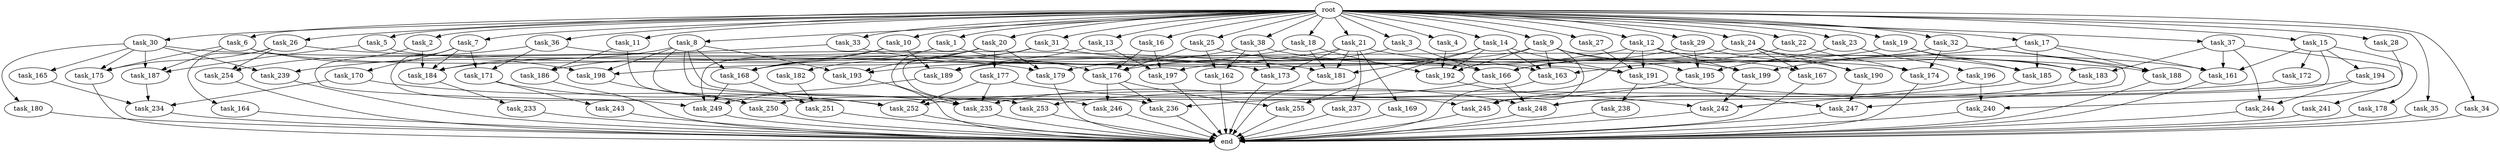 digraph G {
  root [size="0.000000"];
  task_11 [size="1024.000000"];
  task_234 [size="1460288880640.000000"];
  task_239 [size="1408749273088.000000"];
  task_233 [size="34359738368.000000"];
  task_185 [size="1185410973696.000000"];
  task_2 [size="1024.000000"];
  task_182 [size="549755813888.000000"];
  task_21 [size="1024.000000"];
  task_164 [size="77309411328.000000"];
  task_23 [size="1024.000000"];
  task_238 [size="695784701952.000000"];
  task_236 [size="1202590842880.000000"];
  task_162 [size="635655159808.000000"];
  task_33 [size="1024.000000"];
  task_176 [size="1906965479424.000000"];
  task_167 [size="214748364800.000000"];
  task_14 [size="1024.000000"];
  task_246 [size="1168231104512.000000"];
  task_178 [size="214748364800.000000"];
  task_3 [size="1024.000000"];
  task_249 [size="1382979469312.000000"];
  task_254 [size="154618822656.000000"];
  task_199 [size="944892805120.000000"];
  task_196 [size="214748364800.000000"];
  task_187 [size="1975684956160.000000"];
  task_197 [size="618475290624.000000"];
  task_250 [size="1211180777472.000000"];
  task_28 [size="1024.000000"];
  task_173 [size="601295421440.000000"];
  task_22 [size="1024.000000"];
  task_165 [size="858993459200.000000"];
  task_242 [size="1108101562368.000000"];
  task_5 [size="1024.000000"];
  task_171 [size="936302870528.000000"];
  task_179 [size="1185410973696.000000"];
  task_193 [size="1073741824000.000000"];
  task_243 [size="77309411328.000000"];
  task_183 [size="1047972020224.000000"];
  task_9 [size="1024.000000"];
  task_244 [size="455266533376.000000"];
  task_168 [size="601295421440.000000"];
  task_27 [size="1024.000000"];
  task_35 [size="1024.000000"];
  task_195 [size="1047972020224.000000"];
  task_20 [size="1024.000000"];
  task_166 [size="2052994367488.000000"];
  task_175 [size="1357209665536.000000"];
  task_37 [size="1024.000000"];
  task_245 [size="661424963584.000000"];
  task_194 [size="214748364800.000000"];
  task_169 [size="309237645312.000000"];
  task_30 [size="1024.000000"];
  task_247 [size="1279900254208.000000"];
  task_252 [size="2525440770048.000000"];
  task_186 [size="833223655424.000000"];
  task_198 [size="1039382085632.000000"];
  task_163 [size="1760936591360.000000"];
  task_172 [size="214748364800.000000"];
  task_251 [size="171798691840.000000"];
  task_188 [size="532575944704.000000"];
  task_8 [size="1024.000000"];
  task_191 [size="1760936591360.000000"];
  task_15 [size="1024.000000"];
  task_24 [size="1024.000000"];
  task_31 [size="1024.000000"];
  task_12 [size="1024.000000"];
  task_32 [size="1024.000000"];
  task_189 [size="1030792151040.000000"];
  task_255 [size="1717986918400.000000"];
  end [size="0.000000"];
  task_10 [size="1024.000000"];
  task_29 [size="1024.000000"];
  task_241 [size="420906795008.000000"];
  task_1 [size="1024.000000"];
  task_34 [size="1024.000000"];
  task_192 [size="1108101562368.000000"];
  task_4 [size="1024.000000"];
  task_13 [size="1024.000000"];
  task_36 [size="1024.000000"];
  task_170 [size="858993459200.000000"];
  task_235 [size="1520418422784.000000"];
  task_16 [size="1024.000000"];
  task_181 [size="2104533975040.000000"];
  task_177 [size="549755813888.000000"];
  task_253 [size="343597383680.000000"];
  task_248 [size="1417339207680.000000"];
  task_18 [size="1024.000000"];
  task_26 [size="1024.000000"];
  task_180 [size="858993459200.000000"];
  task_25 [size="1024.000000"];
  task_19 [size="1024.000000"];
  task_161 [size="1365799600128.000000"];
  task_38 [size="1024.000000"];
  task_184 [size="2164663517184.000000"];
  task_17 [size="1024.000000"];
  task_190 [size="773094113280.000000"];
  task_237 [size="309237645312.000000"];
  task_240 [size="1168231104512.000000"];
  task_6 [size="1024.000000"];
  task_7 [size="1024.000000"];
  task_174 [size="1279900254208.000000"];

  root -> task_11 [size="1.000000"];
  root -> task_28 [size="1.000000"];
  root -> task_10 [size="1.000000"];
  root -> task_20 [size="1.000000"];
  root -> task_2 [size="1.000000"];
  root -> task_4 [size="1.000000"];
  root -> task_13 [size="1.000000"];
  root -> task_21 [size="1.000000"];
  root -> task_16 [size="1.000000"];
  root -> task_22 [size="1.000000"];
  root -> task_15 [size="1.000000"];
  root -> task_36 [size="1.000000"];
  root -> task_33 [size="1.000000"];
  root -> task_1 [size="1.000000"];
  root -> task_5 [size="1.000000"];
  root -> task_14 [size="1.000000"];
  root -> task_18 [size="1.000000"];
  root -> task_26 [size="1.000000"];
  root -> task_6 [size="1.000000"];
  root -> task_25 [size="1.000000"];
  root -> task_24 [size="1.000000"];
  root -> task_9 [size="1.000000"];
  root -> task_23 [size="1.000000"];
  root -> task_3 [size="1.000000"];
  root -> task_19 [size="1.000000"];
  root -> task_27 [size="1.000000"];
  root -> task_35 [size="1.000000"];
  root -> task_38 [size="1.000000"];
  root -> task_17 [size="1.000000"];
  root -> task_31 [size="1.000000"];
  root -> task_12 [size="1.000000"];
  root -> task_32 [size="1.000000"];
  root -> task_34 [size="1.000000"];
  root -> task_37 [size="1.000000"];
  root -> task_30 [size="1.000000"];
  root -> task_8 [size="1.000000"];
  root -> task_7 [size="1.000000"];
  root -> task_29 [size="1.000000"];
  task_11 -> task_186 [size="679477248.000000"];
  task_11 -> task_252 [size="679477248.000000"];
  task_234 -> end [size="1.000000"];
  task_239 -> end [size="1.000000"];
  task_233 -> end [size="1.000000"];
  task_185 -> task_242 [size="134217728.000000"];
  task_2 -> task_249 [size="838860800.000000"];
  task_2 -> task_184 [size="838860800.000000"];
  task_182 -> task_251 [size="33554432.000000"];
  task_21 -> task_173 [size="301989888.000000"];
  task_21 -> task_181 [size="301989888.000000"];
  task_21 -> task_237 [size="301989888.000000"];
  task_21 -> task_189 [size="301989888.000000"];
  task_21 -> task_199 [size="301989888.000000"];
  task_21 -> task_169 [size="301989888.000000"];
  task_164 -> end [size="1.000000"];
  task_23 -> task_196 [size="209715200.000000"];
  task_23 -> task_195 [size="209715200.000000"];
  task_238 -> end [size="1.000000"];
  task_236 -> end [size="1.000000"];
  task_162 -> end [size="1.000000"];
  task_33 -> task_191 [size="536870912.000000"];
  task_33 -> task_239 [size="536870912.000000"];
  task_176 -> task_255 [size="838860800.000000"];
  task_176 -> task_236 [size="838860800.000000"];
  task_176 -> task_246 [size="838860800.000000"];
  task_167 -> end [size="1.000000"];
  task_14 -> task_191 [size="838860800.000000"];
  task_14 -> task_181 [size="838860800.000000"];
  task_14 -> task_163 [size="838860800.000000"];
  task_14 -> task_255 [size="838860800.000000"];
  task_14 -> task_192 [size="838860800.000000"];
  task_246 -> end [size="1.000000"];
  task_178 -> end [size="1.000000"];
  task_3 -> task_176 [size="838860800.000000"];
  task_3 -> task_166 [size="838860800.000000"];
  task_249 -> end [size="1.000000"];
  task_254 -> end [size="1.000000"];
  task_199 -> task_242 [size="536870912.000000"];
  task_196 -> task_240 [size="301989888.000000"];
  task_196 -> task_248 [size="301989888.000000"];
  task_187 -> task_234 [size="209715200.000000"];
  task_197 -> end [size="1.000000"];
  task_250 -> end [size="1.000000"];
  task_28 -> task_240 [size="838860800.000000"];
  task_173 -> end [size="1.000000"];
  task_22 -> task_174 [size="536870912.000000"];
  task_22 -> task_163 [size="536870912.000000"];
  task_165 -> task_234 [size="679477248.000000"];
  task_242 -> end [size="1.000000"];
  task_5 -> task_174 [size="679477248.000000"];
  task_5 -> task_187 [size="679477248.000000"];
  task_171 -> task_235 [size="75497472.000000"];
  task_171 -> task_243 [size="75497472.000000"];
  task_179 -> end [size="1.000000"];
  task_193 -> end [size="1.000000"];
  task_243 -> end [size="1.000000"];
  task_183 -> task_245 [size="209715200.000000"];
  task_9 -> task_195 [size="134217728.000000"];
  task_9 -> task_163 [size="134217728.000000"];
  task_9 -> task_245 [size="134217728.000000"];
  task_9 -> task_192 [size="134217728.000000"];
  task_9 -> task_167 [size="134217728.000000"];
  task_9 -> task_184 [size="134217728.000000"];
  task_244 -> end [size="1.000000"];
  task_168 -> task_251 [size="134217728.000000"];
  task_168 -> task_249 [size="134217728.000000"];
  task_27 -> task_191 [size="134217728.000000"];
  task_35 -> end [size="1.000000"];
  task_195 -> task_253 [size="33554432.000000"];
  task_20 -> task_179 [size="536870912.000000"];
  task_20 -> task_193 [size="536870912.000000"];
  task_20 -> task_235 [size="536870912.000000"];
  task_20 -> task_177 [size="536870912.000000"];
  task_20 -> task_182 [size="536870912.000000"];
  task_166 -> task_235 [size="33554432.000000"];
  task_166 -> task_248 [size="33554432.000000"];
  task_175 -> end [size="1.000000"];
  task_37 -> task_241 [size="411041792.000000"];
  task_37 -> task_161 [size="411041792.000000"];
  task_37 -> task_183 [size="411041792.000000"];
  task_37 -> task_244 [size="411041792.000000"];
  task_245 -> end [size="1.000000"];
  task_194 -> task_244 [size="33554432.000000"];
  task_194 -> task_236 [size="33554432.000000"];
  task_169 -> end [size="1.000000"];
  task_30 -> task_180 [size="838860800.000000"];
  task_30 -> task_239 [size="838860800.000000"];
  task_30 -> task_175 [size="838860800.000000"];
  task_30 -> task_181 [size="838860800.000000"];
  task_30 -> task_165 [size="838860800.000000"];
  task_30 -> task_187 [size="838860800.000000"];
  task_247 -> end [size="1.000000"];
  task_252 -> end [size="1.000000"];
  task_186 -> end [size="1.000000"];
  task_198 -> task_250 [size="134217728.000000"];
  task_163 -> end [size="1.000000"];
  task_172 -> task_252 [size="411041792.000000"];
  task_251 -> end [size="1.000000"];
  task_188 -> end [size="1.000000"];
  task_8 -> task_193 [size="301989888.000000"];
  task_8 -> task_236 [size="301989888.000000"];
  task_8 -> task_198 [size="301989888.000000"];
  task_8 -> task_245 [size="301989888.000000"];
  task_8 -> task_168 [size="301989888.000000"];
  task_8 -> task_253 [size="301989888.000000"];
  task_8 -> task_184 [size="301989888.000000"];
  task_191 -> task_238 [size="679477248.000000"];
  task_191 -> task_247 [size="679477248.000000"];
  task_15 -> task_172 [size="209715200.000000"];
  task_15 -> task_161 [size="209715200.000000"];
  task_15 -> task_194 [size="209715200.000000"];
  task_15 -> task_178 [size="209715200.000000"];
  task_15 -> task_248 [size="209715200.000000"];
  task_24 -> task_166 [size="75497472.000000"];
  task_24 -> task_183 [size="75497472.000000"];
  task_24 -> task_190 [size="75497472.000000"];
  task_24 -> task_167 [size="75497472.000000"];
  task_31 -> task_161 [size="301989888.000000"];
  task_31 -> task_198 [size="301989888.000000"];
  task_31 -> task_246 [size="301989888.000000"];
  task_12 -> task_179 [size="209715200.000000"];
  task_12 -> task_191 [size="209715200.000000"];
  task_12 -> task_185 [size="209715200.000000"];
  task_12 -> task_199 [size="209715200.000000"];
  task_12 -> task_250 [size="209715200.000000"];
  task_32 -> task_197 [size="33554432.000000"];
  task_32 -> task_188 [size="33554432.000000"];
  task_32 -> task_174 [size="33554432.000000"];
  task_32 -> task_247 [size="33554432.000000"];
  task_189 -> task_249 [size="301989888.000000"];
  task_255 -> end [size="1.000000"];
  task_10 -> task_186 [size="134217728.000000"];
  task_10 -> task_168 [size="134217728.000000"];
  task_10 -> task_189 [size="134217728.000000"];
  task_29 -> task_195 [size="679477248.000000"];
  task_29 -> task_190 [size="679477248.000000"];
  task_29 -> task_166 [size="679477248.000000"];
  task_241 -> end [size="1.000000"];
  task_1 -> task_168 [size="75497472.000000"];
  task_1 -> task_249 [size="75497472.000000"];
  task_1 -> task_176 [size="75497472.000000"];
  task_34 -> end [size="1.000000"];
  task_192 -> task_242 [size="411041792.000000"];
  task_4 -> task_192 [size="33554432.000000"];
  task_13 -> task_197 [size="33554432.000000"];
  task_13 -> task_189 [size="33554432.000000"];
  task_36 -> task_173 [size="75497472.000000"];
  task_36 -> task_171 [size="75497472.000000"];
  task_36 -> task_254 [size="75497472.000000"];
  task_170 -> task_234 [size="536870912.000000"];
  task_170 -> task_252 [size="536870912.000000"];
  task_235 -> end [size="1.000000"];
  task_16 -> task_176 [size="536870912.000000"];
  task_16 -> task_197 [size="536870912.000000"];
  task_181 -> end [size="1.000000"];
  task_177 -> task_235 [size="838860800.000000"];
  task_177 -> task_252 [size="838860800.000000"];
  task_177 -> task_248 [size="838860800.000000"];
  task_253 -> end [size="1.000000"];
  task_248 -> end [size="1.000000"];
  task_18 -> task_168 [size="75497472.000000"];
  task_18 -> task_181 [size="75497472.000000"];
  task_18 -> task_192 [size="75497472.000000"];
  task_26 -> task_164 [size="75497472.000000"];
  task_26 -> task_175 [size="75497472.000000"];
  task_26 -> task_188 [size="75497472.000000"];
  task_26 -> task_254 [size="75497472.000000"];
  task_180 -> end [size="1.000000"];
  task_25 -> task_176 [size="411041792.000000"];
  task_25 -> task_162 [size="411041792.000000"];
  task_25 -> task_166 [size="411041792.000000"];
  task_19 -> task_183 [size="536870912.000000"];
  task_19 -> task_185 [size="536870912.000000"];
  task_19 -> task_189 [size="536870912.000000"];
  task_161 -> end [size="1.000000"];
  task_38 -> task_193 [size="209715200.000000"];
  task_38 -> task_173 [size="209715200.000000"];
  task_38 -> task_162 [size="209715200.000000"];
  task_38 -> task_163 [size="209715200.000000"];
  task_184 -> task_233 [size="33554432.000000"];
  task_17 -> task_199 [size="411041792.000000"];
  task_17 -> task_161 [size="411041792.000000"];
  task_17 -> task_188 [size="411041792.000000"];
  task_17 -> task_185 [size="411041792.000000"];
  task_190 -> task_247 [size="536870912.000000"];
  task_237 -> end [size="1.000000"];
  task_240 -> end [size="1.000000"];
  task_6 -> task_179 [size="411041792.000000"];
  task_6 -> task_175 [size="411041792.000000"];
  task_6 -> task_187 [size="411041792.000000"];
  task_6 -> task_198 [size="411041792.000000"];
  task_7 -> task_250 [size="838860800.000000"];
  task_7 -> task_171 [size="838860800.000000"];
  task_7 -> task_170 [size="838860800.000000"];
  task_7 -> task_184 [size="838860800.000000"];
  task_174 -> end [size="1.000000"];
}
